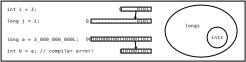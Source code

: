 <?xml version="1.0" encoding="UTF-8"?>
<dia:diagram xmlns:dia="http://www.lysator.liu.se/~alla/dia/">
  <dia:layer name="Box" visible="true" active="true">
    <dia:object type="Standard - Box" version="0" id="O0">
      <dia:attribute name="obj_pos">
        <dia:point val="0.4,0.2"/>
      </dia:attribute>
      <dia:attribute name="obj_bb">
        <dia:rectangle val="0.395,0.195;12.605,3.205"/>
      </dia:attribute>
      <dia:attribute name="elem_corner">
        <dia:point val="0.4,0.2"/>
      </dia:attribute>
      <dia:attribute name="elem_width">
        <dia:real val="12.2"/>
      </dia:attribute>
      <dia:attribute name="elem_height">
        <dia:real val="3"/>
      </dia:attribute>
      <dia:attribute name="border_width">
        <dia:real val="0.01"/>
      </dia:attribute>
      <dia:attribute name="show_background">
        <dia:boolean val="false"/>
      </dia:attribute>
    </dia:object>
  </dia:layer>
  <dia:layer name="Data" visible="true">
    <dia:object type="Standard - Ellipse" version="0" id="O1">
      <dia:attribute name="obj_pos">
        <dia:point val="8.6,0.4"/>
      </dia:attribute>
      <dia:attribute name="obj_bb">
        <dia:rectangle val="8.575,0.375;12.225,3.025"/>
      </dia:attribute>
      <dia:attribute name="elem_corner">
        <dia:point val="8.6,0.4"/>
      </dia:attribute>
      <dia:attribute name="elem_width">
        <dia:real val="3.6"/>
      </dia:attribute>
      <dia:attribute name="elem_height">
        <dia:real val="2.6"/>
      </dia:attribute>
      <dia:attribute name="border_width">
        <dia:real val="0.05"/>
      </dia:attribute>
    </dia:object>
    <dia:object type="Standard - Ellipse" version="0" id="O2">
      <dia:attribute name="obj_pos">
        <dia:point val="10.7,1.5"/>
      </dia:attribute>
      <dia:attribute name="obj_bb">
        <dia:rectangle val="10.675,1.475;11.736,2.564"/>
      </dia:attribute>
      <dia:attribute name="elem_corner">
        <dia:point val="10.7,1.5"/>
      </dia:attribute>
      <dia:attribute name="elem_width">
        <dia:real val="1.011"/>
      </dia:attribute>
      <dia:attribute name="elem_height">
        <dia:real val="1.039"/>
      </dia:attribute>
      <dia:attribute name="border_width">
        <dia:real val="0.05"/>
      </dia:attribute>
    </dia:object>
    <dia:object type="Standard - Text" version="1" id="O3">
      <dia:attribute name="obj_pos">
        <dia:point val="9.6,1.3"/>
      </dia:attribute>
      <dia:attribute name="obj_bb">
        <dia:rectangle val="9.6,1.3;10.275,1.562"/>
      </dia:attribute>
      <dia:attribute name="text">
        <dia:composite type="text">
          <dia:attribute name="string">
            <dia:string>#longs#</dia:string>
          </dia:attribute>
          <dia:attribute name="font">
            <dia:font family="monospace" style="0" name="Courier"/>
          </dia:attribute>
          <dia:attribute name="height">
            <dia:real val="0.282"/>
          </dia:attribute>
          <dia:attribute name="pos">
            <dia:point val="9.6,1.51"/>
          </dia:attribute>
          <dia:attribute name="color">
            <dia:color val="#000000"/>
          </dia:attribute>
          <dia:attribute name="alignment">
            <dia:enum val="0"/>
          </dia:attribute>
        </dia:composite>
      </dia:attribute>
      <dia:attribute name="valign">
        <dia:enum val="0"/>
      </dia:attribute>
    </dia:object>
    <dia:object type="Standard - Text" version="1" id="O4">
      <dia:attribute name="obj_pos">
        <dia:point val="11.206,2.02"/>
      </dia:attribute>
      <dia:attribute name="obj_bb">
        <dia:rectangle val="10.935,1.888;11.476,2.151"/>
      </dia:attribute>
      <dia:attribute name="text">
        <dia:composite type="text">
          <dia:attribute name="string">
            <dia:string>#ints#</dia:string>
          </dia:attribute>
          <dia:attribute name="font">
            <dia:font family="monospace" style="0" name="Courier"/>
          </dia:attribute>
          <dia:attribute name="height">
            <dia:real val="0.282"/>
          </dia:attribute>
          <dia:attribute name="pos">
            <dia:point val="11.206,2.098"/>
          </dia:attribute>
          <dia:attribute name="color">
            <dia:color val="#000000"/>
          </dia:attribute>
          <dia:attribute name="alignment">
            <dia:enum val="1"/>
          </dia:attribute>
        </dia:composite>
      </dia:attribute>
      <dia:attribute name="valign">
        <dia:enum val="2"/>
      </dia:attribute>
      <dia:connections>
        <dia:connection handle="0" to="O2" connection="8"/>
      </dia:connections>
    </dia:object>
    <dia:object type="Standard - Text" version="1" id="O5">
      <dia:attribute name="obj_pos">
        <dia:point val="0.7,0.7"/>
      </dia:attribute>
      <dia:attribute name="obj_bb">
        <dia:rectangle val="0.7,0.49;2.185,1.317"/>
      </dia:attribute>
      <dia:attribute name="text">
        <dia:composite type="text">
          <dia:attribute name="string">
            <dia:string>#int i = 3;

long j = i;#</dia:string>
          </dia:attribute>
          <dia:attribute name="font">
            <dia:font family="monospace" style="0" name="Courier"/>
          </dia:attribute>
          <dia:attribute name="height">
            <dia:real val="0.282"/>
          </dia:attribute>
          <dia:attribute name="pos">
            <dia:point val="0.7,0.7"/>
          </dia:attribute>
          <dia:attribute name="color">
            <dia:color val="#000000"/>
          </dia:attribute>
          <dia:attribute name="alignment">
            <dia:enum val="0"/>
          </dia:attribute>
        </dia:composite>
      </dia:attribute>
      <dia:attribute name="valign">
        <dia:enum val="3"/>
      </dia:attribute>
    </dia:object>
    <dia:object type="Standard - Box" version="0" id="O6">
      <dia:attribute name="obj_pos">
        <dia:point val="6.4,0.5"/>
      </dia:attribute>
      <dia:attribute name="obj_bb">
        <dia:rectangle val="6.39,0.49;7.91,0.71"/>
      </dia:attribute>
      <dia:attribute name="elem_corner">
        <dia:point val="6.4,0.5"/>
      </dia:attribute>
      <dia:attribute name="elem_width">
        <dia:real val="1.5"/>
      </dia:attribute>
      <dia:attribute name="elem_height">
        <dia:real val="0.2"/>
      </dia:attribute>
      <dia:attribute name="border_width">
        <dia:real val="0.02"/>
      </dia:attribute>
      <dia:attribute name="show_background">
        <dia:boolean val="true"/>
      </dia:attribute>
    </dia:object>
    <dia:object type="Standard - Box" version="0" id="O7">
      <dia:attribute name="obj_pos">
        <dia:point val="4.9,1.1"/>
      </dia:attribute>
      <dia:attribute name="obj_bb">
        <dia:rectangle val="4.89,1.09;7.91,1.31"/>
      </dia:attribute>
      <dia:attribute name="elem_corner">
        <dia:point val="4.9,1.1"/>
      </dia:attribute>
      <dia:attribute name="elem_width">
        <dia:real val="3"/>
      </dia:attribute>
      <dia:attribute name="elem_height">
        <dia:real val="0.2"/>
      </dia:attribute>
      <dia:attribute name="border_width">
        <dia:real val="0.02"/>
      </dia:attribute>
      <dia:attribute name="show_background">
        <dia:boolean val="true"/>
      </dia:attribute>
    </dia:object>
    <dia:object type="Standard - Text" version="1" id="O8">
      <dia:attribute name="obj_pos">
        <dia:point val="7.8,0.6"/>
      </dia:attribute>
      <dia:attribute name="obj_bb">
        <dia:rectangle val="6.45,0.469;7.8,0.731"/>
      </dia:attribute>
      <dia:attribute name="text">
        <dia:composite type="text">
          <dia:attribute name="string">
            <dia:string>#0.....0101#</dia:string>
          </dia:attribute>
          <dia:attribute name="font">
            <dia:font family="monospace" style="0" name="Courier"/>
          </dia:attribute>
          <dia:attribute name="height">
            <dia:real val="0.282"/>
          </dia:attribute>
          <dia:attribute name="pos">
            <dia:point val="7.8,0.679"/>
          </dia:attribute>
          <dia:attribute name="color">
            <dia:color val="#000000"/>
          </dia:attribute>
          <dia:attribute name="alignment">
            <dia:enum val="2"/>
          </dia:attribute>
        </dia:composite>
      </dia:attribute>
      <dia:attribute name="valign">
        <dia:enum val="2"/>
      </dia:attribute>
    </dia:object>
    <dia:object type="Standard - Text" version="1" id="O9">
      <dia:attribute name="obj_pos">
        <dia:point val="7.8,1.2"/>
      </dia:attribute>
      <dia:attribute name="obj_bb">
        <dia:rectangle val="4.965,1.069;7.8,1.331"/>
      </dia:attribute>
      <dia:attribute name="text">
        <dia:composite type="text">
          <dia:attribute name="string">
            <dia:string>#0................0101#</dia:string>
          </dia:attribute>
          <dia:attribute name="font">
            <dia:font family="monospace" style="0" name="Courier"/>
          </dia:attribute>
          <dia:attribute name="height">
            <dia:real val="0.282"/>
          </dia:attribute>
          <dia:attribute name="pos">
            <dia:point val="7.8,1.279"/>
          </dia:attribute>
          <dia:attribute name="color">
            <dia:color val="#000000"/>
          </dia:attribute>
          <dia:attribute name="alignment">
            <dia:enum val="2"/>
          </dia:attribute>
        </dia:composite>
      </dia:attribute>
      <dia:attribute name="valign">
        <dia:enum val="2"/>
      </dia:attribute>
    </dia:object>
    <dia:object type="Standard - Line" version="0" id="O10">
      <dia:attribute name="obj_pos">
        <dia:point val="7.15,0.7"/>
      </dia:attribute>
      <dia:attribute name="obj_bb">
        <dia:rectangle val="7.062,0.689;7.161,1.122"/>
      </dia:attribute>
      <dia:attribute name="conn_endpoints">
        <dia:point val="7.15,0.7"/>
        <dia:point val="7.1,1.1"/>
      </dia:attribute>
      <dia:attribute name="numcp">
        <dia:int val="1"/>
      </dia:attribute>
      <dia:attribute name="line_width">
        <dia:real val="0.02"/>
      </dia:attribute>
      <dia:attribute name="end_arrow">
        <dia:enum val="22"/>
      </dia:attribute>
      <dia:attribute name="end_arrow_length">
        <dia:real val="0.05"/>
      </dia:attribute>
      <dia:attribute name="end_arrow_width">
        <dia:real val="0.05"/>
      </dia:attribute>
      <dia:connections>
        <dia:connection handle="0" to="O6" connection="6"/>
      </dia:connections>
    </dia:object>
    <dia:object type="Standard - Text" version="1" id="O11">
      <dia:attribute name="obj_pos">
        <dia:point val="0.7,2.2"/>
      </dia:attribute>
      <dia:attribute name="obj_bb">
        <dia:rectangle val="0.7,1.99;4.615,2.817"/>
      </dia:attribute>
      <dia:attribute name="text">
        <dia:composite type="text">
          <dia:attribute name="string">
            <dia:string>#long a = 3_000_000_000L;

int b = a; // compiler error!#</dia:string>
          </dia:attribute>
          <dia:attribute name="font">
            <dia:font family="monospace" style="0" name="Courier"/>
          </dia:attribute>
          <dia:attribute name="height">
            <dia:real val="0.282"/>
          </dia:attribute>
          <dia:attribute name="pos">
            <dia:point val="0.7,2.2"/>
          </dia:attribute>
          <dia:attribute name="color">
            <dia:color val="#000000"/>
          </dia:attribute>
          <dia:attribute name="alignment">
            <dia:enum val="0"/>
          </dia:attribute>
        </dia:composite>
      </dia:attribute>
      <dia:attribute name="valign">
        <dia:enum val="3"/>
      </dia:attribute>
    </dia:object>
    <dia:object type="Standard - Box" version="0" id="O12">
      <dia:attribute name="obj_pos">
        <dia:point val="6.4,2.6"/>
      </dia:attribute>
      <dia:attribute name="obj_bb">
        <dia:rectangle val="6.39,2.59;7.91,2.81"/>
      </dia:attribute>
      <dia:attribute name="elem_corner">
        <dia:point val="6.4,2.6"/>
      </dia:attribute>
      <dia:attribute name="elem_width">
        <dia:real val="1.5"/>
      </dia:attribute>
      <dia:attribute name="elem_height">
        <dia:real val="0.2"/>
      </dia:attribute>
      <dia:attribute name="border_width">
        <dia:real val="0.02"/>
      </dia:attribute>
      <dia:attribute name="show_background">
        <dia:boolean val="true"/>
      </dia:attribute>
    </dia:object>
    <dia:object type="Standard - Box" version="0" id="O13">
      <dia:attribute name="obj_pos">
        <dia:point val="4.9,2"/>
      </dia:attribute>
      <dia:attribute name="obj_bb">
        <dia:rectangle val="4.89,1.99;7.91,2.21"/>
      </dia:attribute>
      <dia:attribute name="elem_corner">
        <dia:point val="4.9,2"/>
      </dia:attribute>
      <dia:attribute name="elem_width">
        <dia:real val="3"/>
      </dia:attribute>
      <dia:attribute name="elem_height">
        <dia:real val="0.2"/>
      </dia:attribute>
      <dia:attribute name="border_width">
        <dia:real val="0.02"/>
      </dia:attribute>
      <dia:attribute name="show_background">
        <dia:boolean val="true"/>
      </dia:attribute>
    </dia:object>
    <dia:object type="Standard - Text" version="1" id="O14">
      <dia:attribute name="obj_pos">
        <dia:point val="7.8,2.7"/>
      </dia:attribute>
      <dia:attribute name="obj_bb">
        <dia:rectangle val="6.45,2.569;7.8,2.831"/>
      </dia:attribute>
      <dia:attribute name="text">
        <dia:composite type="text">
          <dia:attribute name="string">
            <dia:string>#1101001101#</dia:string>
          </dia:attribute>
          <dia:attribute name="font">
            <dia:font family="monospace" style="0" name="Courier"/>
          </dia:attribute>
          <dia:attribute name="height">
            <dia:real val="0.282"/>
          </dia:attribute>
          <dia:attribute name="pos">
            <dia:point val="7.8,2.779"/>
          </dia:attribute>
          <dia:attribute name="color">
            <dia:color val="#000000"/>
          </dia:attribute>
          <dia:attribute name="alignment">
            <dia:enum val="2"/>
          </dia:attribute>
        </dia:composite>
      </dia:attribute>
      <dia:attribute name="valign">
        <dia:enum val="2"/>
      </dia:attribute>
    </dia:object>
    <dia:object type="Standard - Text" version="1" id="O15">
      <dia:attribute name="obj_pos">
        <dia:point val="7.8,2.1"/>
      </dia:attribute>
      <dia:attribute name="obj_bb">
        <dia:rectangle val="4.965,1.969;7.8,2.231"/>
      </dia:attribute>
      <dia:attribute name="text">
        <dia:composite type="text">
          <dia:attribute name="string">
            <dia:string>#001010001001101001101#</dia:string>
          </dia:attribute>
          <dia:attribute name="font">
            <dia:font family="monospace" style="0" name="Courier"/>
          </dia:attribute>
          <dia:attribute name="height">
            <dia:real val="0.282"/>
          </dia:attribute>
          <dia:attribute name="pos">
            <dia:point val="7.8,2.179"/>
          </dia:attribute>
          <dia:attribute name="color">
            <dia:color val="#000000"/>
          </dia:attribute>
          <dia:attribute name="alignment">
            <dia:enum val="2"/>
          </dia:attribute>
        </dia:composite>
      </dia:attribute>
      <dia:attribute name="valign">
        <dia:enum val="2"/>
      </dia:attribute>
    </dia:object>
    <dia:object type="Standard - Line" version="0" id="O16">
      <dia:attribute name="obj_pos">
        <dia:point val="7.1,2.2"/>
      </dia:attribute>
      <dia:attribute name="obj_bb">
        <dia:rectangle val="7.089,2.189;7.188,2.622"/>
      </dia:attribute>
      <dia:attribute name="conn_endpoints">
        <dia:point val="7.1,2.2"/>
        <dia:point val="7.15,2.6"/>
      </dia:attribute>
      <dia:attribute name="numcp">
        <dia:int val="1"/>
      </dia:attribute>
      <dia:attribute name="line_width">
        <dia:real val="0.02"/>
      </dia:attribute>
      <dia:attribute name="end_arrow">
        <dia:enum val="22"/>
      </dia:attribute>
      <dia:attribute name="end_arrow_length">
        <dia:real val="0.05"/>
      </dia:attribute>
      <dia:attribute name="end_arrow_width">
        <dia:real val="0.05"/>
      </dia:attribute>
      <dia:connections>
        <dia:connection handle="1" to="O12" connection="1"/>
      </dia:connections>
    </dia:object>
  </dia:layer>
</dia:diagram>
